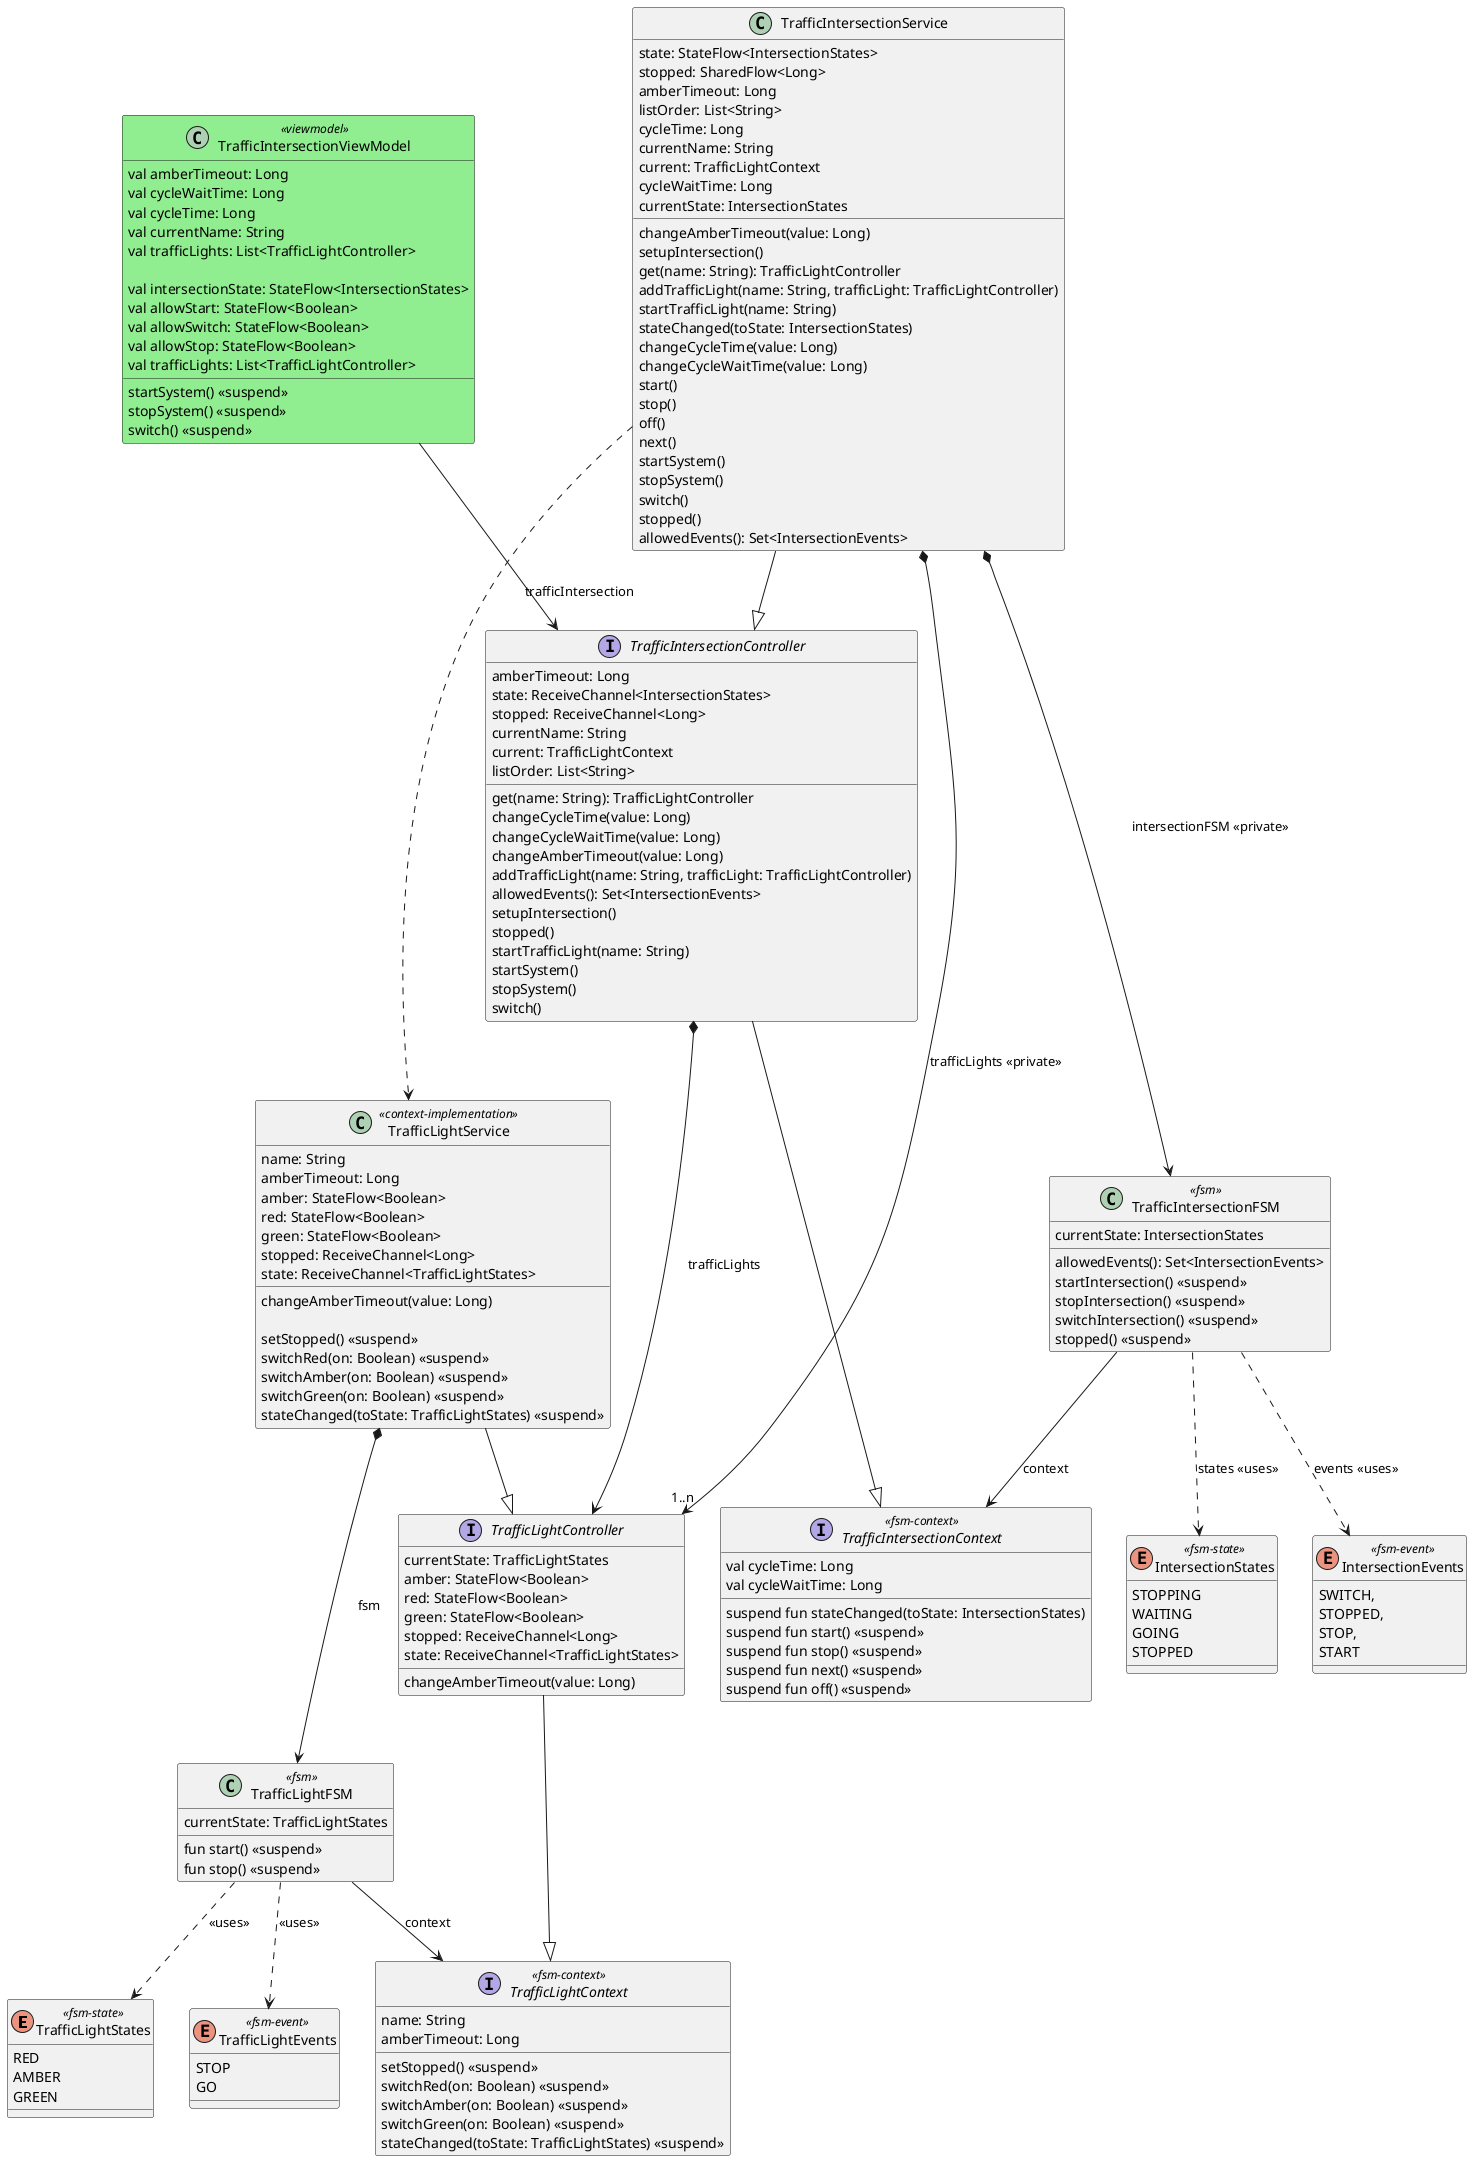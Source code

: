 @startuml

enum TrafficLightStates <<fsm-state>> {
    RED
    AMBER
    GREEN
}

enum TrafficLightEvents <<fsm-event>> {
    STOP
    GO
}
interface TrafficLightContext <<fsm-context>> {
    name: String
    amberTimeout: Long
    setStopped() <<suspend>>
    switchRed(on: Boolean) <<suspend>>
    switchAmber(on: Boolean) <<suspend>>
    switchGreen(on: Boolean) <<suspend>>
    stateChanged(toState: TrafficLightStates) <<suspend>>
}

interface TrafficLightController {
    currentState: TrafficLightStates
    amber: StateFlow<Boolean>
    red: StateFlow<Boolean>
    green: StateFlow<Boolean>
    stopped: ReceiveChannel<Long>
    state: ReceiveChannel<TrafficLightStates>
    changeAmberTimeout(value: Long)
}
TrafficLightController -|> TrafficLightContext

class TrafficLightFSM <<fsm>> {
    currentState: TrafficLightStates
    fun start() <<suspend>>
    fun stop() <<suspend>>
}

TrafficLightFSM ..> TrafficLightStates: <<uses>>
TrafficLightFSM ..> TrafficLightEvents: <<uses>>
TrafficLightFSM --> TrafficLightContext: context

class TrafficLightService <<context-implementation>> {
    name: String
    amberTimeout: Long
    amber: StateFlow<Boolean>
    red: StateFlow<Boolean>
    green: StateFlow<Boolean>
    stopped: ReceiveChannel<Long>
    state: ReceiveChannel<TrafficLightStates>
    changeAmberTimeout(value: Long)

    setStopped() <<suspend>>
    switchRed(on: Boolean) <<suspend>>
    switchAmber(on: Boolean) <<suspend>>
    switchGreen(on: Boolean) <<suspend>>
    stateChanged(toState: TrafficLightStates) <<suspend>>
}

TrafficLightService --|> TrafficLightController
TrafficLightService *---> TrafficLightFSM: fsm


enum IntersectionStates <<fsm-state>> {
    STOPPING
    WAITING
    GOING
    STOPPED
}

enum IntersectionEvents <<fsm-event>> {
    SWITCH,
    STOPPED,
    STOP,
    START
}

interface TrafficIntersectionContext <<fsm-context>> {
    val cycleTime: Long
    val cycleWaitTime: Long
    suspend fun stateChanged(toState: IntersectionStates)
    suspend fun start() <<suspend>>
    suspend fun stop() <<suspend>>
    suspend fun next() <<suspend>>
    suspend fun off() <<suspend>>
}

class TrafficIntersectionFSM <<fsm>> {
    currentState: IntersectionStates
    allowedEvents(): Set<IntersectionEvents>
    startIntersection() <<suspend>>
    stopIntersection() <<suspend>>
    switchIntersection() <<suspend>>
    stopped() <<suspend>>
}

TrafficIntersectionFSM --> TrafficIntersectionContext: context
TrafficIntersectionFSM ..> IntersectionEvents: events <<uses>>
TrafficIntersectionFSM ..> IntersectionStates: states <<uses>>

interface TrafficIntersectionController {
    amberTimeout: Long
    state: ReceiveChannel<IntersectionStates>
    stopped: ReceiveChannel<Long>
    currentName: String
    current: TrafficLightContext
    listOrder: List<String>
    get(name: String): TrafficLightController
    changeCycleTime(value: Long)
    changeCycleWaitTime(value: Long)
    changeAmberTimeout(value: Long)
    addTrafficLight(name: String, trafficLight: TrafficLightController)
    allowedEvents(): Set<IntersectionEvents>
    setupIntersection()
    stopped()
    startTrafficLight(name: String)
    startSystem()
    stopSystem()
    switch()
}

TrafficIntersectionController --|> TrafficIntersectionContext
TrafficIntersectionController *---> TrafficLightController: trafficLights

class TrafficIntersectionService {
    state: StateFlow<IntersectionStates>
    stopped: SharedFlow<Long>
    amberTimeout: Long
    changeAmberTimeout(value: Long)
    setupIntersection()
    listOrder: List<String>
    cycleTime: Long
        currentName: String
        current: TrafficLightContext
        cycleWaitTime: Long
        currentState: IntersectionStates
    get(name: String): TrafficLightController
    addTrafficLight(name: String, trafficLight: TrafficLightController)
    startTrafficLight(name: String)
    stateChanged(toState: IntersectionStates)
    changeCycleTime(value: Long)
    changeCycleWaitTime(value: Long)
    start()
    stop()
    off()
    next()
    startSystem()
    stopSystem()
    switch()
    stopped()
    allowedEvents(): Set<IntersectionEvents>
}

TrafficIntersectionService --|> TrafficIntersectionController
TrafficIntersectionService *---> TrafficIntersectionFSM: intersectionFSM <<private>>
TrafficIntersectionService *---> "1..n" TrafficLightController: trafficLights <<private>>
TrafficIntersectionService ...> TrafficLightService

class TrafficIntersectionViewModel <<viewmodel>> #lightgreen {
    val amberTimeout: Long
    val cycleWaitTime: Long
    val cycleTime: Long
    val currentName: String
    val trafficLights: List<TrafficLightController>

    val intersectionState: StateFlow<IntersectionStates>
    val allowStart: StateFlow<Boolean>
    val allowSwitch: StateFlow<Boolean>
    val allowStop: StateFlow<Boolean>
    val trafficLights: List<TrafficLightController>

    startSystem() <<suspend>>
    stopSystem() <<suspend>>
    switch() <<suspend>>
}

TrafficIntersectionViewModel --> TrafficIntersectionController: trafficIntersection

@enduml